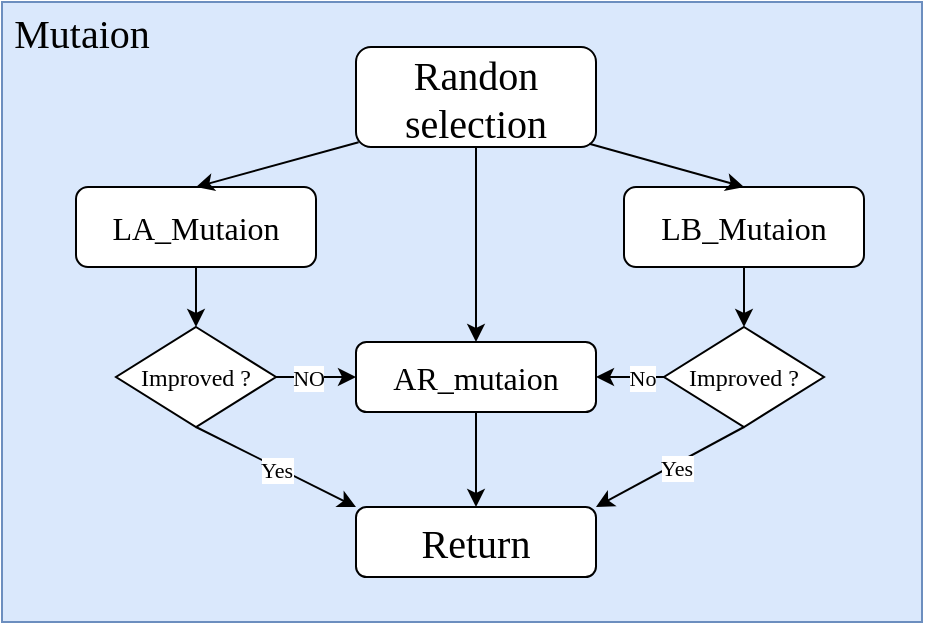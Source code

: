 <mxfile version="26.1.0">
  <diagram name="第 1 页" id="6sPDzkarsZc_ihOpHrEi">
    <mxGraphModel dx="988" dy="523" grid="1" gridSize="10" guides="1" tooltips="1" connect="1" arrows="1" fold="1" page="1" pageScale="1" pageWidth="827" pageHeight="1169" math="0" shadow="0">
      <root>
        <mxCell id="0" />
        <mxCell id="1" parent="0" />
        <mxCell id="ErAJzIFRvoGB1Z3KaKbO-28" value="" style="rounded=0;whiteSpace=wrap;html=1;fillColor=#dae8fc;strokeColor=#6c8ebf;" vertex="1" parent="1">
          <mxGeometry x="250" y="100" width="460" height="310" as="geometry" />
        </mxCell>
        <mxCell id="ErAJzIFRvoGB1Z3KaKbO-2" value="&lt;span lang=&quot;EN-US&quot; style=&quot;font-size: 12pt;&quot;&gt;LA_Mutaion&lt;/span&gt;" style="rounded=1;whiteSpace=wrap;html=1;fontFamily=Times New Roman;" vertex="1" parent="1">
          <mxGeometry x="287" y="192.5" width="120" height="40" as="geometry" />
        </mxCell>
        <mxCell id="ErAJzIFRvoGB1Z3KaKbO-3" value="&lt;span lang=&quot;EN-US&quot; style=&quot;font-size: 12pt;&quot;&gt;LB_Mutaion&lt;/span&gt;" style="rounded=1;whiteSpace=wrap;html=1;fontFamily=Times New Roman;" vertex="1" parent="1">
          <mxGeometry x="561" y="192.5" width="120" height="40" as="geometry" />
        </mxCell>
        <mxCell id="ErAJzIFRvoGB1Z3KaKbO-4" value="&lt;span style=&quot;font-size:12.0pt;line-height:&lt;br/&gt;150%;font-family:&amp;quot;Times New Roman&amp;quot;,serif;mso-fareast-font-family:宋体;mso-fareast-theme-font:&lt;br/&gt;minor-fareast;mso-bidi-theme-font:minor-bidi;mso-font-kerning:1.0pt;mso-ansi-language:&lt;br/&gt;EN-US;mso-fareast-language:ZH-CN;mso-bidi-language:AR-SA&quot; lang=&quot;EN-US&quot;&gt;AR_mutaion&lt;/span&gt;" style="rounded=1;whiteSpace=wrap;html=1;" vertex="1" parent="1">
          <mxGeometry x="427" y="270" width="120" height="35" as="geometry" />
        </mxCell>
        <mxCell id="ErAJzIFRvoGB1Z3KaKbO-5" value="Randon selection" style="rounded=1;whiteSpace=wrap;html=1;fontSize=20;fontFamily=Times New Roman;" vertex="1" parent="1">
          <mxGeometry x="427" y="122.5" width="120" height="50" as="geometry" />
        </mxCell>
        <mxCell id="ErAJzIFRvoGB1Z3KaKbO-9" value="&lt;span data-slate-fragment=&quot;JTVCJTdCJTIydHlwZSUyMiUzQSUyMnBhcmFncmFwaCUyMiUyQyUyMmNoaWxkcmVuJTIyJTNBJTVCJTdCJTIyaWQlMjIlM0ElMjJCYWo3bkRtcW5lJTIyJTJDJTIycGFyYUlkeCUyMiUzQTAlMkMlMjJzcmMlMjIlM0ElMjJJZiUyMG5vJTIwaW1wcm92ZW1lbnQlMjIlMkMlMjJkc3QlMjIlM0ElMjIlRTUlQTYlODIlRTYlOUUlOUMlRTYlQjIlQTElRTYlOUMlODklRTYlOTQlQjklRTUlOTYlODQlMjIlMkMlMjJtZXRhZGF0YSUyMiUzQSUyMiUyMiUyQyUyMm1hdGNoZXMlMjIlM0FudWxsJTJDJTIybWV0YURhdGElMjIlM0ElNUIlNUQlMkMlMjJ0ZXh0JTIyJTNBJTIySWYlMjBubyUyMGltcHJvdmVtZW50JTIyJTdEJTVEJTdEJTVE&quot; style=&quot;white-space: pre;&quot;&gt;Improved ?&lt;/span&gt;" style="rhombus;whiteSpace=wrap;html=1;fontFamily=Times New Roman;" vertex="1" parent="1">
          <mxGeometry x="307" y="262.5" width="80" height="50" as="geometry" />
        </mxCell>
        <mxCell id="ErAJzIFRvoGB1Z3KaKbO-12" value="" style="endArrow=classic;html=1;rounded=0;exitX=0.5;exitY=1;exitDx=0;exitDy=0;entryX=0.5;entryY=0;entryDx=0;entryDy=0;" edge="1" parent="1" source="ErAJzIFRvoGB1Z3KaKbO-5" target="ErAJzIFRvoGB1Z3KaKbO-4">
          <mxGeometry width="50" height="50" relative="1" as="geometry">
            <mxPoint x="457" y="222.5" as="sourcePoint" />
            <mxPoint x="507" y="172.5" as="targetPoint" />
          </mxGeometry>
        </mxCell>
        <mxCell id="ErAJzIFRvoGB1Z3KaKbO-13" value="" style="endArrow=classic;html=1;rounded=0;exitX=0.011;exitY=0.953;exitDx=0;exitDy=0;entryX=0.5;entryY=0;entryDx=0;entryDy=0;exitPerimeter=0;" edge="1" parent="1" source="ErAJzIFRvoGB1Z3KaKbO-5" target="ErAJzIFRvoGB1Z3KaKbO-2">
          <mxGeometry width="50" height="50" relative="1" as="geometry">
            <mxPoint x="357" y="142.5" as="sourcePoint" />
            <mxPoint x="407" y="92.5" as="targetPoint" />
          </mxGeometry>
        </mxCell>
        <mxCell id="ErAJzIFRvoGB1Z3KaKbO-14" value="" style="endArrow=classic;html=1;rounded=0;exitX=0.972;exitY=0.968;exitDx=0;exitDy=0;entryX=0.5;entryY=0;entryDx=0;entryDy=0;exitPerimeter=0;" edge="1" parent="1" source="ErAJzIFRvoGB1Z3KaKbO-5" target="ErAJzIFRvoGB1Z3KaKbO-3">
          <mxGeometry width="50" height="50" relative="1" as="geometry">
            <mxPoint x="437" y="122.5" as="sourcePoint" />
            <mxPoint x="367" y="172.5" as="targetPoint" />
          </mxGeometry>
        </mxCell>
        <mxCell id="ErAJzIFRvoGB1Z3KaKbO-15" value="" style="endArrow=classic;html=1;rounded=0;exitX=1;exitY=0.5;exitDx=0;exitDy=0;" edge="1" parent="1" source="ErAJzIFRvoGB1Z3KaKbO-9" target="ErAJzIFRvoGB1Z3KaKbO-4">
          <mxGeometry width="50" height="50" relative="1" as="geometry">
            <mxPoint x="337" y="392.5" as="sourcePoint" />
            <mxPoint x="387" y="342.5" as="targetPoint" />
          </mxGeometry>
        </mxCell>
        <mxCell id="ErAJzIFRvoGB1Z3KaKbO-16" value="NO" style="edgeLabel;html=1;align=center;verticalAlign=middle;resizable=0;points=[];fontFamily=Times New Roman;" vertex="1" connectable="0" parent="ErAJzIFRvoGB1Z3KaKbO-15">
          <mxGeometry x="-0.193" relative="1" as="geometry">
            <mxPoint as="offset" />
          </mxGeometry>
        </mxCell>
        <mxCell id="ErAJzIFRvoGB1Z3KaKbO-17" value="&lt;span data-slate-fragment=&quot;JTVCJTdCJTIydHlwZSUyMiUzQSUyMnBhcmFncmFwaCUyMiUyQyUyMmNoaWxkcmVuJTIyJTNBJTVCJTdCJTIyaWQlMjIlM0ElMjJCYWo3bkRtcW5lJTIyJTJDJTIycGFyYUlkeCUyMiUzQTAlMkMlMjJzcmMlMjIlM0ElMjJJZiUyMG5vJTIwaW1wcm92ZW1lbnQlMjIlMkMlMjJkc3QlMjIlM0ElMjIlRTUlQTYlODIlRTYlOUUlOUMlRTYlQjIlQTElRTYlOUMlODklRTYlOTQlQjklRTUlOTYlODQlMjIlMkMlMjJtZXRhZGF0YSUyMiUzQSUyMiUyMiUyQyUyMm1hdGNoZXMlMjIlM0FudWxsJTJDJTIybWV0YURhdGElMjIlM0ElNUIlNUQlMkMlMjJ0ZXh0JTIyJTNBJTIySWYlMjBubyUyMGltcHJvdmVtZW50JTIyJTdEJTVEJTdEJTVE&quot; style=&quot;white-space: pre;&quot;&gt;Improved ?&lt;/span&gt;" style="rhombus;whiteSpace=wrap;html=1;fontFamily=Times New Roman;" vertex="1" parent="1">
          <mxGeometry x="581" y="262.5" width="80" height="50" as="geometry" />
        </mxCell>
        <mxCell id="ErAJzIFRvoGB1Z3KaKbO-18" value="" style="endArrow=classic;html=1;rounded=0;entryX=1;entryY=0.5;entryDx=0;entryDy=0;exitX=0;exitY=0.5;exitDx=0;exitDy=0;" edge="1" parent="1" source="ErAJzIFRvoGB1Z3KaKbO-17" target="ErAJzIFRvoGB1Z3KaKbO-4">
          <mxGeometry width="50" height="50" relative="1" as="geometry">
            <mxPoint x="527" y="382.5" as="sourcePoint" />
            <mxPoint x="577" y="332.5" as="targetPoint" />
          </mxGeometry>
        </mxCell>
        <mxCell id="ErAJzIFRvoGB1Z3KaKbO-19" value="No" style="edgeLabel;html=1;align=center;verticalAlign=middle;resizable=0;points=[];fontFamily=Times New Roman;" vertex="1" connectable="0" parent="ErAJzIFRvoGB1Z3KaKbO-18">
          <mxGeometry x="-0.05" y="1" relative="1" as="geometry">
            <mxPoint x="5" y="-1" as="offset" />
          </mxGeometry>
        </mxCell>
        <mxCell id="ErAJzIFRvoGB1Z3KaKbO-20" value="" style="endArrow=classic;html=1;rounded=0;exitX=0.5;exitY=1;exitDx=0;exitDy=0;entryX=0.5;entryY=0;entryDx=0;entryDy=0;" edge="1" parent="1" source="ErAJzIFRvoGB1Z3KaKbO-2" target="ErAJzIFRvoGB1Z3KaKbO-9">
          <mxGeometry width="50" height="50" relative="1" as="geometry">
            <mxPoint x="267" y="392.5" as="sourcePoint" />
            <mxPoint x="317" y="342.5" as="targetPoint" />
          </mxGeometry>
        </mxCell>
        <mxCell id="ErAJzIFRvoGB1Z3KaKbO-21" value="" style="endArrow=classic;html=1;rounded=0;exitX=0.5;exitY=1;exitDx=0;exitDy=0;entryX=0.5;entryY=0;entryDx=0;entryDy=0;" edge="1" parent="1" source="ErAJzIFRvoGB1Z3KaKbO-3" target="ErAJzIFRvoGB1Z3KaKbO-17">
          <mxGeometry width="50" height="50" relative="1" as="geometry">
            <mxPoint x="557" y="412.5" as="sourcePoint" />
            <mxPoint x="607" y="362.5" as="targetPoint" />
          </mxGeometry>
        </mxCell>
        <mxCell id="ErAJzIFRvoGB1Z3KaKbO-23" value="" style="endArrow=classic;html=1;rounded=0;exitX=0.5;exitY=1;exitDx=0;exitDy=0;entryX=0;entryY=0;entryDx=0;entryDy=0;" edge="1" parent="1" source="ErAJzIFRvoGB1Z3KaKbO-9" target="ErAJzIFRvoGB1Z3KaKbO-26">
          <mxGeometry width="50" height="50" relative="1" as="geometry">
            <mxPoint x="397" y="392.5" as="sourcePoint" />
            <mxPoint x="387" y="372.5" as="targetPoint" />
          </mxGeometry>
        </mxCell>
        <mxCell id="ErAJzIFRvoGB1Z3KaKbO-31" value="Yes" style="edgeLabel;html=1;align=center;verticalAlign=middle;resizable=0;points=[];fontFamily=Times New Roman;" vertex="1" connectable="0" parent="ErAJzIFRvoGB1Z3KaKbO-23">
          <mxGeometry x="0.02" y="-1" relative="1" as="geometry">
            <mxPoint as="offset" />
          </mxGeometry>
        </mxCell>
        <mxCell id="ErAJzIFRvoGB1Z3KaKbO-24" value="" style="endArrow=classic;html=1;rounded=0;exitX=0.5;exitY=1;exitDx=0;exitDy=0;entryX=1;entryY=0;entryDx=0;entryDy=0;" edge="1" parent="1" source="ErAJzIFRvoGB1Z3KaKbO-17" target="ErAJzIFRvoGB1Z3KaKbO-26">
          <mxGeometry width="50" height="50" relative="1" as="geometry">
            <mxPoint x="567" y="402.5" as="sourcePoint" />
            <mxPoint x="557" y="362.5" as="targetPoint" />
          </mxGeometry>
        </mxCell>
        <mxCell id="ErAJzIFRvoGB1Z3KaKbO-30" value="Yes" style="edgeLabel;html=1;align=center;verticalAlign=middle;resizable=0;points=[];fontFamily=Times New Roman;" vertex="1" connectable="0" parent="ErAJzIFRvoGB1Z3KaKbO-24">
          <mxGeometry x="-0.066" y="2" relative="1" as="geometry">
            <mxPoint as="offset" />
          </mxGeometry>
        </mxCell>
        <mxCell id="ErAJzIFRvoGB1Z3KaKbO-25" value="" style="endArrow=classic;html=1;rounded=0;exitX=0.5;exitY=1;exitDx=0;exitDy=0;entryX=0.5;entryY=0;entryDx=0;entryDy=0;" edge="1" parent="1" source="ErAJzIFRvoGB1Z3KaKbO-4" target="ErAJzIFRvoGB1Z3KaKbO-26">
          <mxGeometry width="50" height="50" relative="1" as="geometry">
            <mxPoint x="487" y="332.5" as="sourcePoint" />
            <mxPoint x="487" y="362.5" as="targetPoint" />
          </mxGeometry>
        </mxCell>
        <mxCell id="ErAJzIFRvoGB1Z3KaKbO-26" value="Return" style="rounded=1;whiteSpace=wrap;html=1;fontFamily=Times New Roman;fontSize=20;" vertex="1" parent="1">
          <mxGeometry x="427" y="352.5" width="120" height="35" as="geometry" />
        </mxCell>
        <mxCell id="ErAJzIFRvoGB1Z3KaKbO-29" value="Mutaion" style="text;html=1;align=center;verticalAlign=middle;whiteSpace=wrap;rounded=0;fontSize=20;fontFamily=Times New Roman;" vertex="1" parent="1">
          <mxGeometry x="250" y="100" width="80" height="30" as="geometry" />
        </mxCell>
      </root>
    </mxGraphModel>
  </diagram>
</mxfile>
